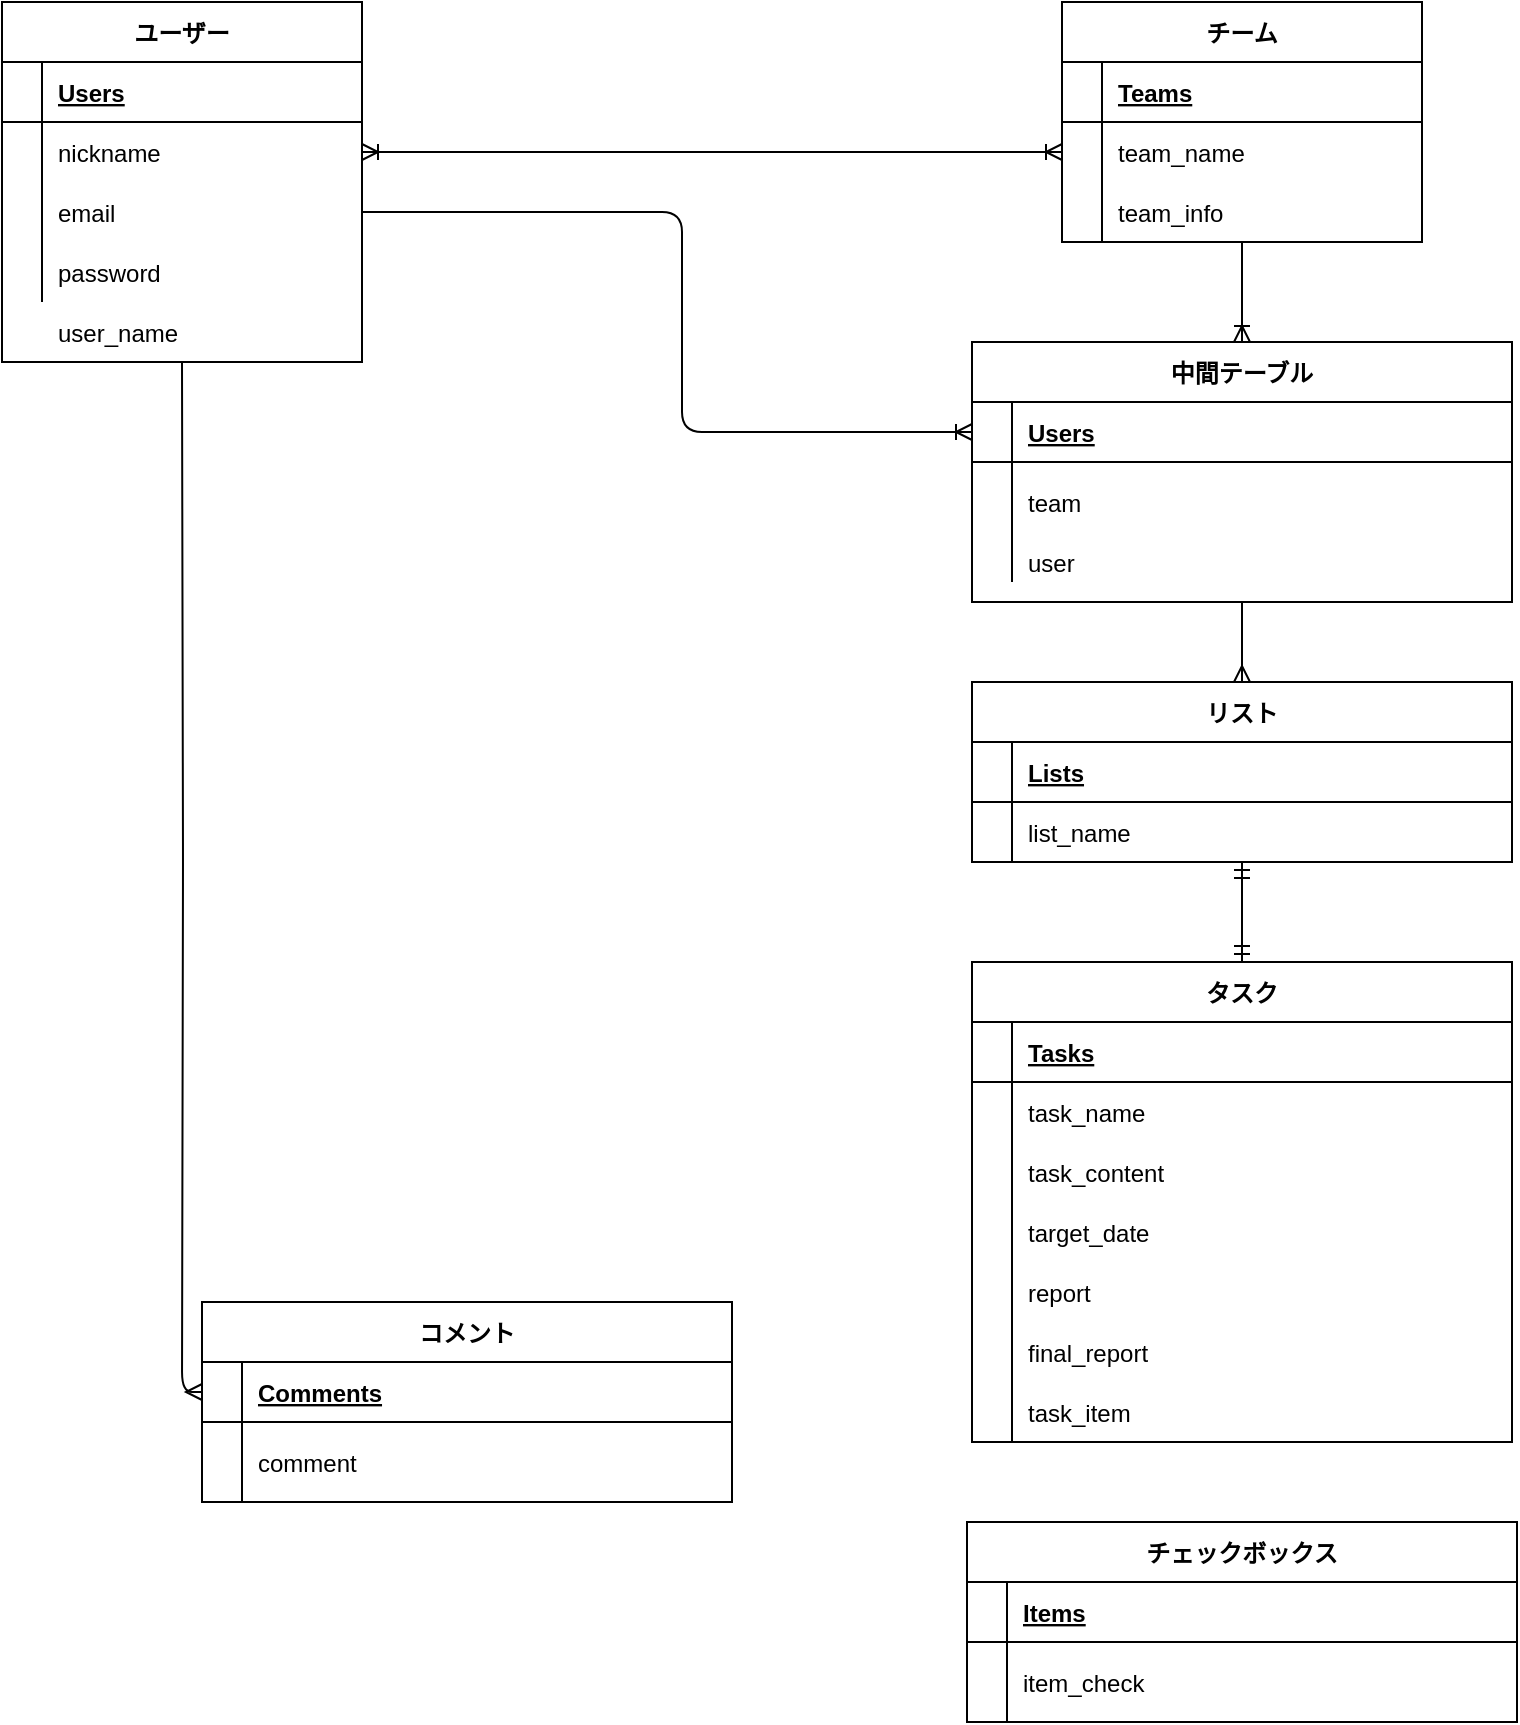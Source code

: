 <mxfile version="13.6.5">
    <diagram id="VFpOvcJPTkmXPKPzgn4w" name="ページ1">
        <mxGraphModel dx="1213" dy="1058" grid="1" gridSize="10" guides="1" tooltips="1" connect="1" arrows="1" fold="1" page="1" pageScale="1" pageWidth="827" pageHeight="1169" math="0" shadow="0">
            <root>
                <mxCell id="0"/>
                <mxCell id="1" parent="0"/>
                <mxCell id="136" value="チーム" style="shape=table;startSize=30;container=1;collapsible=1;childLayout=tableLayout;fixedRows=1;rowLines=0;fontStyle=1;align=center;resizeLast=1;shadow=0;" parent="1" vertex="1">
                    <mxGeometry x="540" y="40" width="180" height="120" as="geometry"/>
                </mxCell>
                <mxCell id="137" value="" style="shape=partialRectangle;collapsible=0;dropTarget=0;pointerEvents=0;fillColor=none;top=0;left=0;bottom=1;right=0;points=[[0,0.5],[1,0.5]];portConstraint=eastwest;" parent="136" vertex="1">
                    <mxGeometry y="30" width="180" height="30" as="geometry"/>
                </mxCell>
                <mxCell id="138" value="" style="shape=partialRectangle;connectable=0;fillColor=none;top=0;left=0;bottom=0;right=0;fontStyle=1;overflow=hidden;" parent="137" vertex="1">
                    <mxGeometry width="20" height="30" as="geometry"/>
                </mxCell>
                <mxCell id="139" value="Teams" style="shape=partialRectangle;connectable=0;fillColor=none;top=0;left=0;bottom=0;right=0;align=left;spacingLeft=6;fontStyle=5;overflow=hidden;" parent="137" vertex="1">
                    <mxGeometry x="20" width="160" height="30" as="geometry"/>
                </mxCell>
                <mxCell id="140" value="" style="shape=partialRectangle;collapsible=0;dropTarget=0;pointerEvents=0;fillColor=none;top=0;left=0;bottom=0;right=0;points=[[0,0.5],[1,0.5]];portConstraint=eastwest;" parent="136" vertex="1">
                    <mxGeometry y="60" width="180" height="30" as="geometry"/>
                </mxCell>
                <mxCell id="141" value="" style="shape=partialRectangle;connectable=0;fillColor=none;top=0;left=0;bottom=0;right=0;editable=1;overflow=hidden;" parent="140" vertex="1">
                    <mxGeometry width="20" height="30" as="geometry"/>
                </mxCell>
                <mxCell id="142" value="team_name" style="shape=partialRectangle;connectable=0;fillColor=none;top=0;left=0;bottom=0;right=0;align=left;spacingLeft=6;overflow=hidden;" parent="140" vertex="1">
                    <mxGeometry x="20" width="160" height="30" as="geometry"/>
                </mxCell>
                <mxCell id="191" style="shape=partialRectangle;collapsible=0;dropTarget=0;pointerEvents=0;fillColor=none;top=0;left=0;bottom=0;right=0;points=[[0,0.5],[1,0.5]];portConstraint=eastwest;" parent="136" vertex="1">
                    <mxGeometry y="90" width="180" height="30" as="geometry"/>
                </mxCell>
                <mxCell id="192" style="shape=partialRectangle;connectable=0;fillColor=none;top=0;left=0;bottom=0;right=0;editable=1;overflow=hidden;" parent="191" vertex="1">
                    <mxGeometry width="20" height="30" as="geometry"/>
                </mxCell>
                <mxCell id="193" value="team_info" style="shape=partialRectangle;connectable=0;fillColor=none;top=0;left=0;bottom=0;right=0;align=left;spacingLeft=6;overflow=hidden;" parent="191" vertex="1">
                    <mxGeometry x="20" width="160" height="30" as="geometry"/>
                </mxCell>
                <mxCell id="2" value="ユーザー" style="shape=table;startSize=30;container=1;collapsible=1;childLayout=tableLayout;fixedRows=1;rowLines=0;fontStyle=1;align=center;resizeLast=1;" parent="1" vertex="1">
                    <mxGeometry x="10" y="40" width="180" height="180" as="geometry"/>
                </mxCell>
                <mxCell id="3" value="" style="shape=partialRectangle;collapsible=0;dropTarget=0;pointerEvents=0;fillColor=none;top=0;left=0;bottom=1;right=0;points=[[0,0.5],[1,0.5]];portConstraint=eastwest;" parent="2" vertex="1">
                    <mxGeometry y="30" width="180" height="30" as="geometry"/>
                </mxCell>
                <mxCell id="4" value="" style="shape=partialRectangle;connectable=0;fillColor=none;top=0;left=0;bottom=0;right=0;fontStyle=1;overflow=hidden;" parent="3" vertex="1">
                    <mxGeometry width="20" height="30" as="geometry"/>
                </mxCell>
                <mxCell id="5" value="Users" style="shape=partialRectangle;connectable=0;fillColor=none;top=0;left=0;bottom=0;right=0;align=left;spacingLeft=6;fontStyle=5;overflow=hidden;" parent="3" vertex="1">
                    <mxGeometry x="20" width="160" height="30" as="geometry"/>
                </mxCell>
                <mxCell id="6" value="" style="shape=partialRectangle;collapsible=0;dropTarget=0;pointerEvents=0;fillColor=none;top=0;left=0;bottom=0;right=0;points=[[0,0.5],[1,0.5]];portConstraint=eastwest;" parent="2" vertex="1">
                    <mxGeometry y="60" width="180" height="30" as="geometry"/>
                </mxCell>
                <mxCell id="7" value="" style="shape=partialRectangle;connectable=0;fillColor=none;top=0;left=0;bottom=0;right=0;editable=1;overflow=hidden;" parent="6" vertex="1">
                    <mxGeometry width="20" height="30" as="geometry"/>
                </mxCell>
                <mxCell id="8" value="nickname" style="shape=partialRectangle;connectable=0;fillColor=none;top=0;left=0;bottom=0;right=0;align=left;spacingLeft=6;overflow=hidden;" parent="6" vertex="1">
                    <mxGeometry x="20" width="160" height="30" as="geometry"/>
                </mxCell>
                <mxCell id="9" value="" style="shape=partialRectangle;collapsible=0;dropTarget=0;pointerEvents=0;fillColor=none;top=0;left=0;bottom=0;right=0;points=[[0,0.5],[1,0.5]];portConstraint=eastwest;" parent="2" vertex="1">
                    <mxGeometry y="90" width="180" height="30" as="geometry"/>
                </mxCell>
                <mxCell id="10" value="" style="shape=partialRectangle;connectable=0;fillColor=none;top=0;left=0;bottom=0;right=0;editable=1;overflow=hidden;" parent="9" vertex="1">
                    <mxGeometry width="20" height="30" as="geometry"/>
                </mxCell>
                <mxCell id="11" value="email" style="shape=partialRectangle;connectable=0;fillColor=none;top=0;left=0;bottom=0;right=0;align=left;spacingLeft=6;overflow=hidden;" parent="9" vertex="1">
                    <mxGeometry x="20" width="160" height="30" as="geometry"/>
                </mxCell>
                <mxCell id="12" value="" style="shape=partialRectangle;collapsible=0;dropTarget=0;pointerEvents=0;fillColor=none;top=0;left=0;bottom=0;right=0;points=[[0,0.5],[1,0.5]];portConstraint=eastwest;" parent="2" vertex="1">
                    <mxGeometry y="120" width="180" height="30" as="geometry"/>
                </mxCell>
                <mxCell id="13" value="" style="shape=partialRectangle;connectable=0;fillColor=none;top=0;left=0;bottom=0;right=0;editable=1;overflow=hidden;" parent="12" vertex="1">
                    <mxGeometry width="20" height="30" as="geometry"/>
                </mxCell>
                <mxCell id="14" value="password" style="shape=partialRectangle;connectable=0;fillColor=none;top=0;left=0;bottom=0;right=0;align=left;spacingLeft=6;overflow=hidden;" parent="12" vertex="1">
                    <mxGeometry x="20" width="160" height="30" as="geometry"/>
                </mxCell>
                <mxCell id="111" style="rounded=0;orthogonalLoop=1;jettySize=auto;html=1;exitX=0.5;exitY=0;exitDx=0;exitDy=0;startArrow=ERmany;startFill=0;endArrow=none;endFill=0;entryX=0.5;entryY=1;entryDx=0;entryDy=0;" parent="1" source="15" target="174" edge="1">
                    <mxGeometry relative="1" as="geometry">
                        <mxPoint x="430" y="350" as="targetPoint"/>
                    </mxGeometry>
                </mxCell>
                <mxCell id="113" value="" style="fontSize=12;html=1;endArrow=ERmandOne;startArrow=ERmandOne;exitX=0.5;exitY=0;exitDx=0;exitDy=0;startFill=0;" parent="1" source="40" target="19" edge="1">
                    <mxGeometry width="100" height="100" relative="1" as="geometry">
                        <mxPoint x="310" y="460" as="sourcePoint"/>
                        <mxPoint x="450" y="560" as="targetPoint"/>
                        <Array as="points"/>
                    </mxGeometry>
                </mxCell>
                <mxCell id="133" value="" style="fontSize=12;html=1;endArrow=ERmany;entryX=0;entryY=0.5;entryDx=0;entryDy=0;endFill=0;edgeStyle=orthogonalEdgeStyle;" parent="1" target="121" edge="1">
                    <mxGeometry width="100" height="100" relative="1" as="geometry">
                        <mxPoint x="100" y="220" as="sourcePoint"/>
                        <mxPoint x="310" y="310" as="targetPoint"/>
                    </mxGeometry>
                </mxCell>
                <mxCell id="149" value="" style="edgeStyle=entityRelationEdgeStyle;fontSize=12;html=1;endArrow=ERoneToMany;startArrow=ERoneToMany;entryX=0;entryY=0.5;entryDx=0;entryDy=0;exitX=1;exitY=0.5;exitDx=0;exitDy=0;" parent="1" source="6" target="140" edge="1">
                    <mxGeometry width="100" height="100" relative="1" as="geometry">
                        <mxPoint x="230" y="460" as="sourcePoint"/>
                        <mxPoint x="330" y="360" as="targetPoint"/>
                    </mxGeometry>
                </mxCell>
                <mxCell id="170" value="" style="fontSize=12;html=1;endArrow=none;entryX=1;entryY=0.5;entryDx=0;entryDy=0;exitX=0;exitY=0.5;exitDx=0;exitDy=0;edgeStyle=orthogonalEdgeStyle;endFill=0;startArrow=ERoneToMany;startFill=0;" parent="1" source="175" target="9" edge="1">
                    <mxGeometry width="100" height="100" relative="1" as="geometry">
                        <mxPoint x="230" y="255" as="sourcePoint"/>
                        <mxPoint x="130" y="210" as="targetPoint"/>
                        <Array as="points">
                            <mxPoint x="350" y="255"/>
                            <mxPoint x="350" y="145"/>
                        </Array>
                    </mxGeometry>
                </mxCell>
                <mxCell id="171" value="" style="fontSize=12;html=1;endArrow=none;startArrow=ERoneToMany;startFill=0;endFill=0;exitX=0.5;exitY=0;exitDx=0;exitDy=0;" parent="1" source="174" target="191" edge="1">
                    <mxGeometry width="100" height="100" relative="1" as="geometry">
                        <mxPoint x="480" y="180" as="sourcePoint"/>
                        <mxPoint x="630" y="170" as="targetPoint"/>
                    </mxGeometry>
                </mxCell>
                <mxCell id="187" value="user_name" style="shape=partialRectangle;connectable=0;fillColor=none;top=0;left=0;bottom=0;right=0;align=left;spacingLeft=6;overflow=hidden;" parent="1" vertex="1">
                    <mxGeometry x="30" y="190" width="160" height="30" as="geometry"/>
                </mxCell>
                <mxCell id="15" value="リスト" style="shape=table;startSize=30;container=1;collapsible=1;childLayout=tableLayout;fixedRows=1;rowLines=0;fontStyle=1;align=center;resizeLast=1;" parent="1" vertex="1">
                    <mxGeometry x="495" y="380" width="270" height="90" as="geometry"/>
                </mxCell>
                <mxCell id="16" value="" style="shape=partialRectangle;collapsible=0;dropTarget=0;pointerEvents=0;fillColor=none;top=0;left=0;bottom=1;right=0;points=[[0,0.5],[1,0.5]];portConstraint=eastwest;" parent="15" vertex="1">
                    <mxGeometry y="30" width="270" height="30" as="geometry"/>
                </mxCell>
                <mxCell id="17" value="" style="shape=partialRectangle;connectable=0;fillColor=none;top=0;left=0;bottom=0;right=0;fontStyle=1;overflow=hidden;" parent="16" vertex="1">
                    <mxGeometry width="20" height="30" as="geometry"/>
                </mxCell>
                <mxCell id="18" value="Lists" style="shape=partialRectangle;connectable=0;fillColor=none;top=0;left=0;bottom=0;right=0;align=left;spacingLeft=6;fontStyle=5;overflow=hidden;" parent="16" vertex="1">
                    <mxGeometry x="20" width="250" height="30" as="geometry"/>
                </mxCell>
                <mxCell id="19" value="" style="shape=partialRectangle;collapsible=0;dropTarget=0;pointerEvents=0;fillColor=none;top=0;left=0;bottom=0;right=0;points=[[0,0.5],[1,0.5]];portConstraint=eastwest;" parent="15" vertex="1">
                    <mxGeometry y="60" width="270" height="30" as="geometry"/>
                </mxCell>
                <mxCell id="20" value="" style="shape=partialRectangle;connectable=0;fillColor=none;top=0;left=0;bottom=0;right=0;editable=1;overflow=hidden;" parent="19" vertex="1">
                    <mxGeometry width="20" height="30" as="geometry"/>
                </mxCell>
                <mxCell id="21" value="list_name" style="shape=partialRectangle;connectable=0;fillColor=none;top=0;left=0;bottom=0;right=0;align=left;spacingLeft=6;overflow=hidden;" parent="19" vertex="1">
                    <mxGeometry x="20" width="250" height="30" as="geometry"/>
                </mxCell>
                <mxCell id="40" value="タスク" style="shape=table;startSize=30;container=1;collapsible=1;childLayout=tableLayout;fixedRows=1;rowLines=0;fontStyle=1;align=center;resizeLast=1;" parent="1" vertex="1">
                    <mxGeometry x="495" y="520" width="270" height="240" as="geometry"/>
                </mxCell>
                <mxCell id="41" value="" style="shape=partialRectangle;collapsible=0;dropTarget=0;pointerEvents=0;fillColor=none;top=0;left=0;bottom=1;right=0;points=[[0,0.5],[1,0.5]];portConstraint=eastwest;" parent="40" vertex="1">
                    <mxGeometry y="30" width="270" height="30" as="geometry"/>
                </mxCell>
                <mxCell id="42" value="" style="shape=partialRectangle;connectable=0;fillColor=none;top=0;left=0;bottom=0;right=0;fontStyle=1;overflow=hidden;" parent="41" vertex="1">
                    <mxGeometry width="20" height="30" as="geometry"/>
                </mxCell>
                <mxCell id="43" value="Tasks" style="shape=partialRectangle;connectable=0;fillColor=none;top=0;left=0;bottom=0;right=0;align=left;spacingLeft=6;fontStyle=5;overflow=hidden;" parent="41" vertex="1">
                    <mxGeometry x="20" width="250" height="30" as="geometry"/>
                </mxCell>
                <mxCell id="44" value="" style="shape=partialRectangle;collapsible=0;dropTarget=0;pointerEvents=0;fillColor=none;top=0;left=0;bottom=0;right=0;points=[[0,0.5],[1,0.5]];portConstraint=eastwest;" parent="40" vertex="1">
                    <mxGeometry y="60" width="270" height="30" as="geometry"/>
                </mxCell>
                <mxCell id="45" value="" style="shape=partialRectangle;connectable=0;fillColor=none;top=0;left=0;bottom=0;right=0;editable=1;overflow=hidden;" parent="44" vertex="1">
                    <mxGeometry width="20" height="30" as="geometry"/>
                </mxCell>
                <mxCell id="46" value="task_name" style="shape=partialRectangle;connectable=0;fillColor=none;top=0;left=0;bottom=0;right=0;align=left;spacingLeft=6;overflow=hidden;" parent="44" vertex="1">
                    <mxGeometry x="20" width="250" height="30" as="geometry"/>
                </mxCell>
                <mxCell id="47" value="" style="shape=partialRectangle;collapsible=0;dropTarget=0;pointerEvents=0;fillColor=none;top=0;left=0;bottom=0;right=0;points=[[0,0.5],[1,0.5]];portConstraint=eastwest;" parent="40" vertex="1">
                    <mxGeometry y="90" width="270" height="30" as="geometry"/>
                </mxCell>
                <mxCell id="48" value="" style="shape=partialRectangle;connectable=0;fillColor=none;top=0;left=0;bottom=0;right=0;editable=1;overflow=hidden;" parent="47" vertex="1">
                    <mxGeometry width="20" height="30" as="geometry"/>
                </mxCell>
                <mxCell id="49" value="task_content" style="shape=partialRectangle;connectable=0;fillColor=none;top=0;left=0;bottom=0;right=0;align=left;spacingLeft=6;overflow=hidden;" parent="47" vertex="1">
                    <mxGeometry x="20" width="250" height="30" as="geometry"/>
                </mxCell>
                <mxCell id="50" value="" style="shape=partialRectangle;collapsible=0;dropTarget=0;pointerEvents=0;fillColor=none;top=0;left=0;bottom=0;right=0;points=[[0,0.5],[1,0.5]];portConstraint=eastwest;" parent="40" vertex="1">
                    <mxGeometry y="120" width="270" height="30" as="geometry"/>
                </mxCell>
                <mxCell id="51" value="" style="shape=partialRectangle;connectable=0;fillColor=none;top=0;left=0;bottom=0;right=0;editable=1;overflow=hidden;" parent="50" vertex="1">
                    <mxGeometry width="20" height="30" as="geometry"/>
                </mxCell>
                <mxCell id="52" value="target_date" style="shape=partialRectangle;connectable=0;fillColor=none;top=0;left=0;bottom=0;right=0;align=left;spacingLeft=6;overflow=hidden;" parent="50" vertex="1">
                    <mxGeometry x="20" width="250" height="30" as="geometry"/>
                </mxCell>
                <mxCell id="114" value="" style="shape=partialRectangle;collapsible=0;dropTarget=0;pointerEvents=0;fillColor=none;top=0;left=0;bottom=0;right=0;points=[[0,0.5],[1,0.5]];portConstraint=eastwest;" parent="40" vertex="1">
                    <mxGeometry y="150" width="270" height="30" as="geometry"/>
                </mxCell>
                <mxCell id="115" value="" style="shape=partialRectangle;connectable=0;fillColor=none;top=0;left=0;bottom=0;right=0;editable=1;overflow=hidden;" parent="114" vertex="1">
                    <mxGeometry width="20" height="30" as="geometry"/>
                </mxCell>
                <mxCell id="116" value="report" style="shape=partialRectangle;connectable=0;fillColor=none;top=0;left=0;bottom=0;right=0;align=left;spacingLeft=6;overflow=hidden;" parent="114" vertex="1">
                    <mxGeometry x="20" width="250" height="30" as="geometry"/>
                </mxCell>
                <mxCell id="117" value="" style="shape=partialRectangle;collapsible=0;dropTarget=0;pointerEvents=0;fillColor=none;top=0;left=0;bottom=0;right=0;points=[[0,0.5],[1,0.5]];portConstraint=eastwest;" vertex="1" parent="40">
                    <mxGeometry y="180" width="270" height="30" as="geometry"/>
                </mxCell>
                <mxCell id="118" value="" style="shape=partialRectangle;connectable=0;fillColor=none;top=0;left=0;bottom=0;right=0;editable=1;overflow=hidden;" vertex="1" parent="117">
                    <mxGeometry width="20" height="30" as="geometry"/>
                </mxCell>
                <mxCell id="119" value="final_report" style="shape=partialRectangle;connectable=0;fillColor=none;top=0;left=0;bottom=0;right=0;align=left;spacingLeft=6;overflow=hidden;" vertex="1" parent="117">
                    <mxGeometry x="20" width="250" height="30" as="geometry"/>
                </mxCell>
                <mxCell id="197" style="shape=partialRectangle;collapsible=0;dropTarget=0;pointerEvents=0;fillColor=none;top=0;left=0;bottom=0;right=0;points=[[0,0.5],[1,0.5]];portConstraint=eastwest;" vertex="1" parent="40">
                    <mxGeometry y="210" width="270" height="30" as="geometry"/>
                </mxCell>
                <mxCell id="198" style="shape=partialRectangle;connectable=0;fillColor=none;top=0;left=0;bottom=0;right=0;editable=1;overflow=hidden;" vertex="1" parent="197">
                    <mxGeometry width="20" height="30" as="geometry"/>
                </mxCell>
                <mxCell id="199" value="task_item" style="shape=partialRectangle;connectable=0;fillColor=none;top=0;left=0;bottom=0;right=0;align=left;spacingLeft=6;overflow=hidden;" vertex="1" parent="197">
                    <mxGeometry x="20" width="250" height="30" as="geometry"/>
                </mxCell>
                <mxCell id="174" value="中間テーブル" style="shape=table;startSize=30;container=1;collapsible=1;childLayout=tableLayout;fixedRows=1;rowLines=0;fontStyle=1;align=center;resizeLast=1;" parent="1" vertex="1">
                    <mxGeometry x="495" y="210" width="270" height="130" as="geometry"/>
                </mxCell>
                <mxCell id="175" value="" style="shape=partialRectangle;collapsible=0;dropTarget=0;pointerEvents=0;fillColor=none;top=0;left=0;bottom=1;right=0;points=[[0,0.5],[1,0.5]];portConstraint=eastwest;" parent="174" vertex="1">
                    <mxGeometry y="30" width="270" height="30" as="geometry"/>
                </mxCell>
                <mxCell id="176" value="" style="shape=partialRectangle;connectable=0;fillColor=none;top=0;left=0;bottom=0;right=0;fontStyle=1;overflow=hidden;" parent="175" vertex="1">
                    <mxGeometry width="20" height="30" as="geometry"/>
                </mxCell>
                <mxCell id="177" value="Users" style="shape=partialRectangle;connectable=0;fillColor=none;top=0;left=0;bottom=0;right=0;align=left;spacingLeft=6;fontStyle=5;overflow=hidden;" parent="175" vertex="1">
                    <mxGeometry x="20" width="250" height="30" as="geometry"/>
                </mxCell>
                <mxCell id="178" value="" style="shape=partialRectangle;collapsible=0;dropTarget=0;pointerEvents=0;fillColor=none;top=0;left=0;bottom=0;right=0;points=[[0,0.5],[1,0.5]];portConstraint=eastwest;" parent="174" vertex="1">
                    <mxGeometry y="60" width="270" height="40" as="geometry"/>
                </mxCell>
                <mxCell id="179" value="" style="shape=partialRectangle;connectable=0;fillColor=none;top=0;left=0;bottom=0;right=0;editable=1;overflow=hidden;" parent="178" vertex="1">
                    <mxGeometry width="20" height="40" as="geometry"/>
                </mxCell>
                <mxCell id="180" value="team" style="shape=partialRectangle;connectable=0;fillColor=none;top=0;left=0;bottom=0;right=0;align=left;spacingLeft=6;overflow=hidden;" parent="178" vertex="1">
                    <mxGeometry x="20" width="250" height="40" as="geometry"/>
                </mxCell>
                <mxCell id="181" value="" style="shape=partialRectangle;collapsible=0;dropTarget=0;pointerEvents=0;fillColor=none;top=0;left=0;bottom=0;right=0;points=[[0,0.5],[1,0.5]];portConstraint=eastwest;" parent="174" vertex="1">
                    <mxGeometry y="100" width="270" height="20" as="geometry"/>
                </mxCell>
                <mxCell id="182" value="" style="shape=partialRectangle;connectable=0;fillColor=none;top=0;left=0;bottom=0;right=0;editable=1;overflow=hidden;" parent="181" vertex="1">
                    <mxGeometry width="20" height="20" as="geometry"/>
                </mxCell>
                <mxCell id="183" value="user" style="shape=partialRectangle;connectable=0;fillColor=none;top=0;left=0;bottom=0;right=0;align=left;spacingLeft=6;overflow=hidden;" parent="181" vertex="1">
                    <mxGeometry x="20" width="250" height="20" as="geometry"/>
                </mxCell>
                <mxCell id="120" value="コメント" style="shape=table;startSize=30;container=1;collapsible=1;childLayout=tableLayout;fixedRows=1;rowLines=0;fontStyle=1;align=center;resizeLast=1;" parent="1" vertex="1">
                    <mxGeometry x="110" y="690" width="265" height="100" as="geometry"/>
                </mxCell>
                <mxCell id="121" value="" style="shape=partialRectangle;collapsible=0;dropTarget=0;pointerEvents=0;fillColor=none;top=0;left=0;bottom=1;right=0;points=[[0,0.5],[1,0.5]];portConstraint=eastwest;" parent="120" vertex="1">
                    <mxGeometry y="30" width="265" height="30" as="geometry"/>
                </mxCell>
                <mxCell id="122" value="" style="shape=partialRectangle;connectable=0;fillColor=none;top=0;left=0;bottom=0;right=0;fontStyle=1;overflow=hidden;" parent="121" vertex="1">
                    <mxGeometry width="20" height="30" as="geometry"/>
                </mxCell>
                <mxCell id="123" value="Comments" style="shape=partialRectangle;connectable=0;fillColor=none;top=0;left=0;bottom=0;right=0;align=left;spacingLeft=6;fontStyle=5;overflow=hidden;" parent="121" vertex="1">
                    <mxGeometry x="20" width="245" height="30" as="geometry"/>
                </mxCell>
                <mxCell id="124" value="" style="shape=partialRectangle;collapsible=0;dropTarget=0;pointerEvents=0;fillColor=none;top=0;left=0;bottom=0;right=0;points=[[0,0.5],[1,0.5]];portConstraint=eastwest;" parent="120" vertex="1">
                    <mxGeometry y="60" width="265" height="40" as="geometry"/>
                </mxCell>
                <mxCell id="125" value="" style="shape=partialRectangle;connectable=0;fillColor=none;top=0;left=0;bottom=0;right=0;editable=1;overflow=hidden;" parent="124" vertex="1">
                    <mxGeometry width="20" height="40" as="geometry"/>
                </mxCell>
                <mxCell id="126" value="comment" style="shape=partialRectangle;connectable=0;fillColor=none;top=0;left=0;bottom=0;right=0;align=left;spacingLeft=6;overflow=hidden;" parent="124" vertex="1">
                    <mxGeometry x="20" width="245" height="40" as="geometry"/>
                </mxCell>
                <mxCell id="200" value="チェックボックス" style="shape=table;startSize=30;container=1;collapsible=1;childLayout=tableLayout;fixedRows=1;rowLines=0;fontStyle=1;align=center;resizeLast=1;" parent="1" vertex="1">
                    <mxGeometry x="492.5" y="800" width="275" height="100" as="geometry"/>
                </mxCell>
                <mxCell id="201" value="" style="shape=partialRectangle;collapsible=0;dropTarget=0;pointerEvents=0;fillColor=none;top=0;left=0;bottom=1;right=0;points=[[0,0.5],[1,0.5]];portConstraint=eastwest;" parent="200" vertex="1">
                    <mxGeometry y="30" width="275" height="30" as="geometry"/>
                </mxCell>
                <mxCell id="202" value="" style="shape=partialRectangle;connectable=0;fillColor=none;top=0;left=0;bottom=0;right=0;fontStyle=1;overflow=hidden;" parent="201" vertex="1">
                    <mxGeometry width="20" height="30" as="geometry"/>
                </mxCell>
                <mxCell id="203" value="Items" style="shape=partialRectangle;connectable=0;fillColor=none;top=0;left=0;bottom=0;right=0;align=left;spacingLeft=6;fontStyle=5;overflow=hidden;" parent="201" vertex="1">
                    <mxGeometry x="20" width="255" height="30" as="geometry"/>
                </mxCell>
                <mxCell id="204" value="" style="shape=partialRectangle;collapsible=0;dropTarget=0;pointerEvents=0;fillColor=none;top=0;left=0;bottom=0;right=0;points=[[0,0.5],[1,0.5]];portConstraint=eastwest;" parent="200" vertex="1">
                    <mxGeometry y="60" width="275" height="40" as="geometry"/>
                </mxCell>
                <mxCell id="205" value="" style="shape=partialRectangle;connectable=0;fillColor=none;top=0;left=0;bottom=0;right=0;editable=1;overflow=hidden;" parent="204" vertex="1">
                    <mxGeometry width="20" height="40" as="geometry"/>
                </mxCell>
                <mxCell id="206" value="item_check" style="shape=partialRectangle;connectable=0;fillColor=none;top=0;left=0;bottom=0;right=0;align=left;spacingLeft=6;overflow=hidden;" parent="204" vertex="1">
                    <mxGeometry x="20" width="255" height="40" as="geometry"/>
                </mxCell>
            </root>
        </mxGraphModel>
    </diagram>
</mxfile>